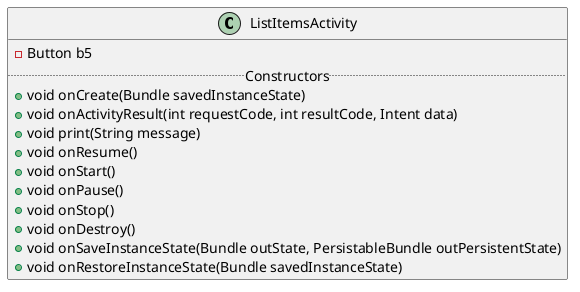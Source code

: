 @startuml
class ListItemsActivity {
    - Button b5
    .. Constructors ..
    + void onCreate(Bundle savedInstanceState)
    + void onActivityResult(int requestCode, int resultCode, Intent data)
    + void print(String message)
    + void onResume()
    + void onStart()
    + void onPause()
    + void onStop()
    + void onDestroy()
    + void onSaveInstanceState(Bundle outState, PersistableBundle outPersistentState)
    + void onRestoreInstanceState(Bundle savedInstanceState)
}
@enduml
